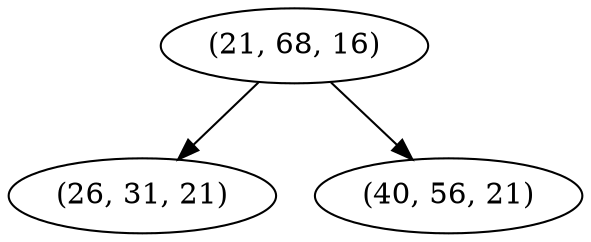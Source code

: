 digraph tree {
    "(21, 68, 16)";
    "(26, 31, 21)";
    "(40, 56, 21)";
    "(21, 68, 16)" -> "(26, 31, 21)";
    "(21, 68, 16)" -> "(40, 56, 21)";
}
